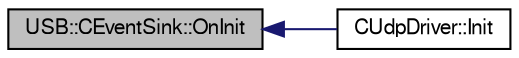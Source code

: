 digraph G
{
  bgcolor="transparent";
  edge [fontname="FreeSans",fontsize=10,labelfontname="FreeSans",labelfontsize=10];
  node [fontname="FreeSans",fontsize=10,shape=record];
  rankdir=LR;
  Node1 [label="USB::CEventSink::OnInit",height=0.2,width=0.4,color="black", fillcolor="grey75", style="filled" fontcolor="black"];
  Node1 -> Node2 [dir=back,color="midnightblue",fontsize=10,style="solid",fontname="FreeSans"];
  Node2 [label="CUdpDriver::Init",height=0.2,width=0.4,color="black",URL="$class_c_udp_driver.html#470ca17d526df70db31441ef23325dd4",tooltip="Initializes the USB API and the USB controller."];
}
